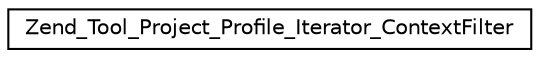 digraph G
{
  edge [fontname="Helvetica",fontsize="10",labelfontname="Helvetica",labelfontsize="10"];
  node [fontname="Helvetica",fontsize="10",shape=record];
  rankdir="LR";
  Node1 [label="Zend_Tool_Project_Profile_Iterator_ContextFilter",height=0.2,width=0.4,color="black", fillcolor="white", style="filled",URL="$class_zend___tool___project___profile___iterator___context_filter.html"];
}
